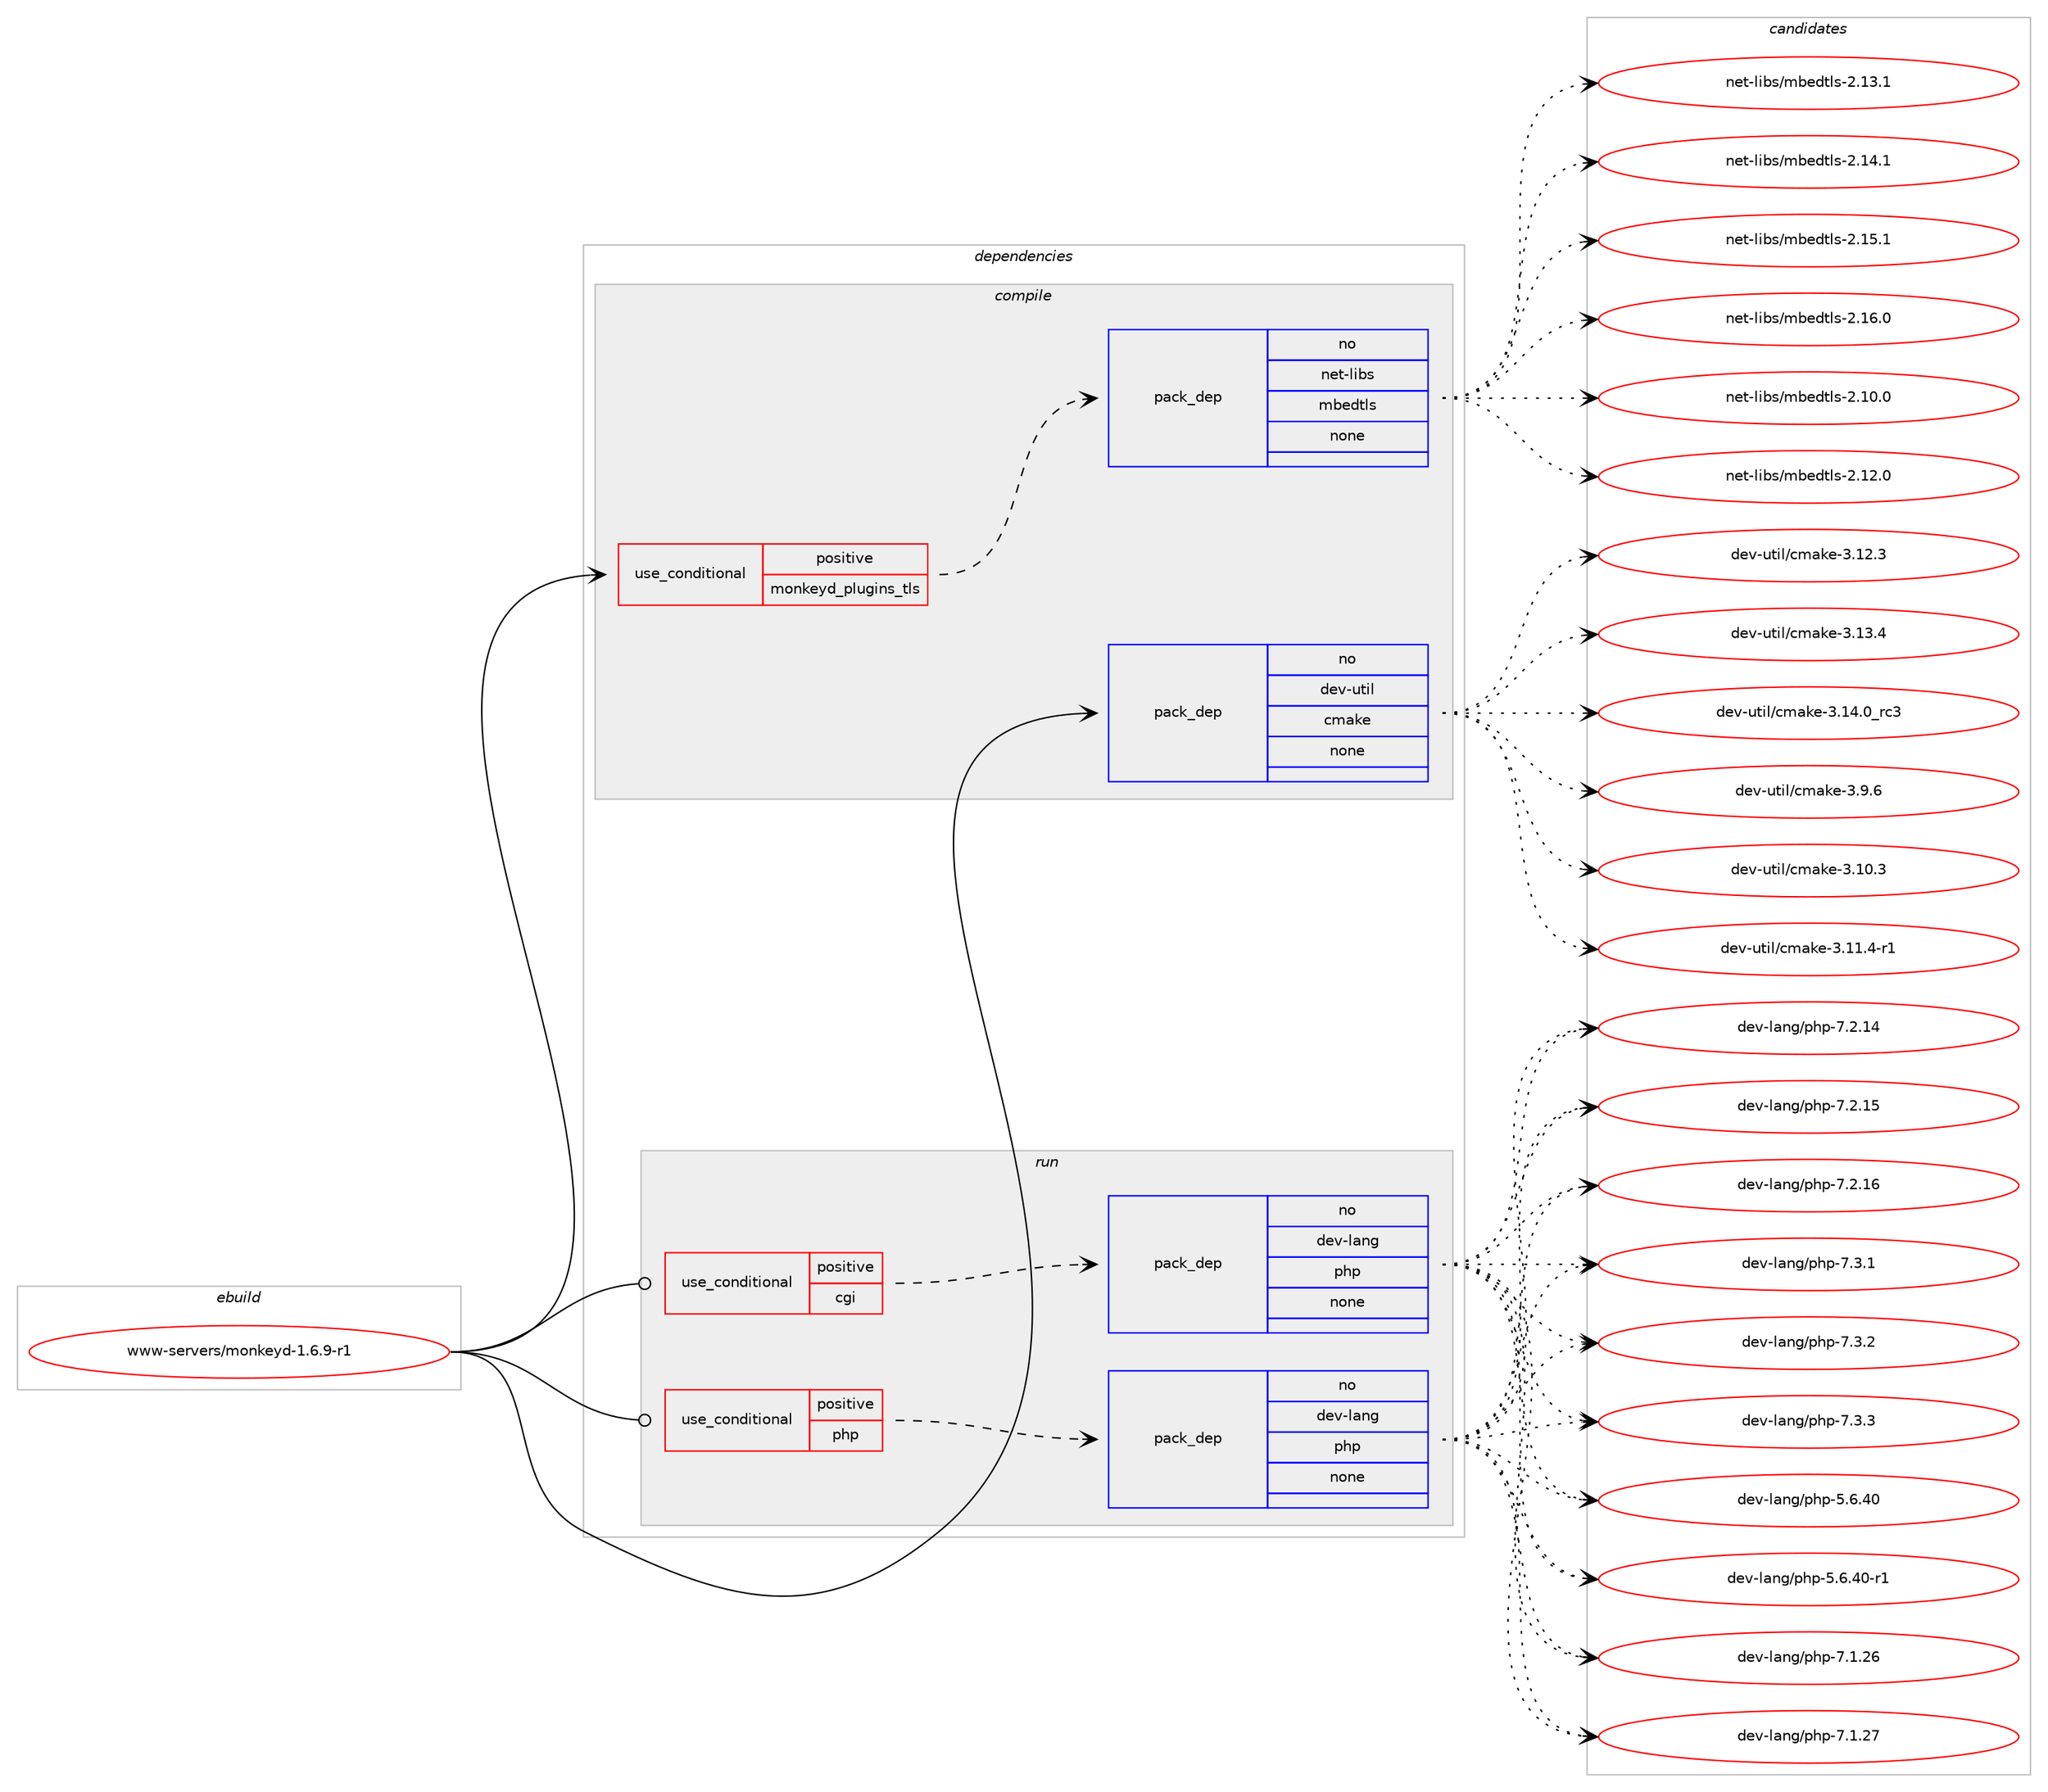 digraph prolog {

# *************
# Graph options
# *************

newrank=true;
concentrate=true;
compound=true;
graph [rankdir=LR,fontname=Helvetica,fontsize=10,ranksep=1.5];#, ranksep=2.5, nodesep=0.2];
edge  [arrowhead=vee];
node  [fontname=Helvetica,fontsize=10];

# **********
# The ebuild
# **********

subgraph cluster_leftcol {
color=gray;
rank=same;
label=<<i>ebuild</i>>;
id [label="www-servers/monkeyd-1.6.9-r1", color=red, width=4, href="../www-servers/monkeyd-1.6.9-r1.svg"];
}

# ****************
# The dependencies
# ****************

subgraph cluster_midcol {
color=gray;
label=<<i>dependencies</i>>;
subgraph cluster_compile {
fillcolor="#eeeeee";
style=filled;
label=<<i>compile</i>>;
subgraph cond464604 {
dependency1751473 [label=<<TABLE BORDER="0" CELLBORDER="1" CELLSPACING="0" CELLPADDING="4"><TR><TD ROWSPAN="3" CELLPADDING="10">use_conditional</TD></TR><TR><TD>positive</TD></TR><TR><TD>monkeyd_plugins_tls</TD></TR></TABLE>>, shape=none, color=red];
subgraph pack1257575 {
dependency1751474 [label=<<TABLE BORDER="0" CELLBORDER="1" CELLSPACING="0" CELLPADDING="4" WIDTH="220"><TR><TD ROWSPAN="6" CELLPADDING="30">pack_dep</TD></TR><TR><TD WIDTH="110">no</TD></TR><TR><TD>net-libs</TD></TR><TR><TD>mbedtls</TD></TR><TR><TD>none</TD></TR><TR><TD></TD></TR></TABLE>>, shape=none, color=blue];
}
dependency1751473:e -> dependency1751474:w [weight=20,style="dashed",arrowhead="vee"];
}
id:e -> dependency1751473:w [weight=20,style="solid",arrowhead="vee"];
subgraph pack1257576 {
dependency1751475 [label=<<TABLE BORDER="0" CELLBORDER="1" CELLSPACING="0" CELLPADDING="4" WIDTH="220"><TR><TD ROWSPAN="6" CELLPADDING="30">pack_dep</TD></TR><TR><TD WIDTH="110">no</TD></TR><TR><TD>dev-util</TD></TR><TR><TD>cmake</TD></TR><TR><TD>none</TD></TR><TR><TD></TD></TR></TABLE>>, shape=none, color=blue];
}
id:e -> dependency1751475:w [weight=20,style="solid",arrowhead="vee"];
}
subgraph cluster_compileandrun {
fillcolor="#eeeeee";
style=filled;
label=<<i>compile and run</i>>;
}
subgraph cluster_run {
fillcolor="#eeeeee";
style=filled;
label=<<i>run</i>>;
subgraph cond464605 {
dependency1751476 [label=<<TABLE BORDER="0" CELLBORDER="1" CELLSPACING="0" CELLPADDING="4"><TR><TD ROWSPAN="3" CELLPADDING="10">use_conditional</TD></TR><TR><TD>positive</TD></TR><TR><TD>cgi</TD></TR></TABLE>>, shape=none, color=red];
subgraph pack1257577 {
dependency1751477 [label=<<TABLE BORDER="0" CELLBORDER="1" CELLSPACING="0" CELLPADDING="4" WIDTH="220"><TR><TD ROWSPAN="6" CELLPADDING="30">pack_dep</TD></TR><TR><TD WIDTH="110">no</TD></TR><TR><TD>dev-lang</TD></TR><TR><TD>php</TD></TR><TR><TD>none</TD></TR><TR><TD></TD></TR></TABLE>>, shape=none, color=blue];
}
dependency1751476:e -> dependency1751477:w [weight=20,style="dashed",arrowhead="vee"];
}
id:e -> dependency1751476:w [weight=20,style="solid",arrowhead="odot"];
subgraph cond464606 {
dependency1751478 [label=<<TABLE BORDER="0" CELLBORDER="1" CELLSPACING="0" CELLPADDING="4"><TR><TD ROWSPAN="3" CELLPADDING="10">use_conditional</TD></TR><TR><TD>positive</TD></TR><TR><TD>php</TD></TR></TABLE>>, shape=none, color=red];
subgraph pack1257578 {
dependency1751479 [label=<<TABLE BORDER="0" CELLBORDER="1" CELLSPACING="0" CELLPADDING="4" WIDTH="220"><TR><TD ROWSPAN="6" CELLPADDING="30">pack_dep</TD></TR><TR><TD WIDTH="110">no</TD></TR><TR><TD>dev-lang</TD></TR><TR><TD>php</TD></TR><TR><TD>none</TD></TR><TR><TD></TD></TR></TABLE>>, shape=none, color=blue];
}
dependency1751478:e -> dependency1751479:w [weight=20,style="dashed",arrowhead="vee"];
}
id:e -> dependency1751478:w [weight=20,style="solid",arrowhead="odot"];
}
}

# **************
# The candidates
# **************

subgraph cluster_choices {
rank=same;
color=gray;
label=<<i>candidates</i>>;

subgraph choice1257575 {
color=black;
nodesep=1;
choice1101011164510810598115471099810110011610811545504649484648 [label="net-libs/mbedtls-2.10.0", color=red, width=4,href="../net-libs/mbedtls-2.10.0.svg"];
choice1101011164510810598115471099810110011610811545504649504648 [label="net-libs/mbedtls-2.12.0", color=red, width=4,href="../net-libs/mbedtls-2.12.0.svg"];
choice1101011164510810598115471099810110011610811545504649514649 [label="net-libs/mbedtls-2.13.1", color=red, width=4,href="../net-libs/mbedtls-2.13.1.svg"];
choice1101011164510810598115471099810110011610811545504649524649 [label="net-libs/mbedtls-2.14.1", color=red, width=4,href="../net-libs/mbedtls-2.14.1.svg"];
choice1101011164510810598115471099810110011610811545504649534649 [label="net-libs/mbedtls-2.15.1", color=red, width=4,href="../net-libs/mbedtls-2.15.1.svg"];
choice1101011164510810598115471099810110011610811545504649544648 [label="net-libs/mbedtls-2.16.0", color=red, width=4,href="../net-libs/mbedtls-2.16.0.svg"];
dependency1751474:e -> choice1101011164510810598115471099810110011610811545504649484648:w [style=dotted,weight="100"];
dependency1751474:e -> choice1101011164510810598115471099810110011610811545504649504648:w [style=dotted,weight="100"];
dependency1751474:e -> choice1101011164510810598115471099810110011610811545504649514649:w [style=dotted,weight="100"];
dependency1751474:e -> choice1101011164510810598115471099810110011610811545504649524649:w [style=dotted,weight="100"];
dependency1751474:e -> choice1101011164510810598115471099810110011610811545504649534649:w [style=dotted,weight="100"];
dependency1751474:e -> choice1101011164510810598115471099810110011610811545504649544648:w [style=dotted,weight="100"];
}
subgraph choice1257576 {
color=black;
nodesep=1;
choice1001011184511711610510847991099710710145514649484651 [label="dev-util/cmake-3.10.3", color=red, width=4,href="../dev-util/cmake-3.10.3.svg"];
choice10010111845117116105108479910997107101455146494946524511449 [label="dev-util/cmake-3.11.4-r1", color=red, width=4,href="../dev-util/cmake-3.11.4-r1.svg"];
choice1001011184511711610510847991099710710145514649504651 [label="dev-util/cmake-3.12.3", color=red, width=4,href="../dev-util/cmake-3.12.3.svg"];
choice1001011184511711610510847991099710710145514649514652 [label="dev-util/cmake-3.13.4", color=red, width=4,href="../dev-util/cmake-3.13.4.svg"];
choice1001011184511711610510847991099710710145514649524648951149951 [label="dev-util/cmake-3.14.0_rc3", color=red, width=4,href="../dev-util/cmake-3.14.0_rc3.svg"];
choice10010111845117116105108479910997107101455146574654 [label="dev-util/cmake-3.9.6", color=red, width=4,href="../dev-util/cmake-3.9.6.svg"];
dependency1751475:e -> choice1001011184511711610510847991099710710145514649484651:w [style=dotted,weight="100"];
dependency1751475:e -> choice10010111845117116105108479910997107101455146494946524511449:w [style=dotted,weight="100"];
dependency1751475:e -> choice1001011184511711610510847991099710710145514649504651:w [style=dotted,weight="100"];
dependency1751475:e -> choice1001011184511711610510847991099710710145514649514652:w [style=dotted,weight="100"];
dependency1751475:e -> choice1001011184511711610510847991099710710145514649524648951149951:w [style=dotted,weight="100"];
dependency1751475:e -> choice10010111845117116105108479910997107101455146574654:w [style=dotted,weight="100"];
}
subgraph choice1257577 {
color=black;
nodesep=1;
choice10010111845108971101034711210411245534654465248 [label="dev-lang/php-5.6.40", color=red, width=4,href="../dev-lang/php-5.6.40.svg"];
choice100101118451089711010347112104112455346544652484511449 [label="dev-lang/php-5.6.40-r1", color=red, width=4,href="../dev-lang/php-5.6.40-r1.svg"];
choice10010111845108971101034711210411245554649465054 [label="dev-lang/php-7.1.26", color=red, width=4,href="../dev-lang/php-7.1.26.svg"];
choice10010111845108971101034711210411245554649465055 [label="dev-lang/php-7.1.27", color=red, width=4,href="../dev-lang/php-7.1.27.svg"];
choice10010111845108971101034711210411245554650464952 [label="dev-lang/php-7.2.14", color=red, width=4,href="../dev-lang/php-7.2.14.svg"];
choice10010111845108971101034711210411245554650464953 [label="dev-lang/php-7.2.15", color=red, width=4,href="../dev-lang/php-7.2.15.svg"];
choice10010111845108971101034711210411245554650464954 [label="dev-lang/php-7.2.16", color=red, width=4,href="../dev-lang/php-7.2.16.svg"];
choice100101118451089711010347112104112455546514649 [label="dev-lang/php-7.3.1", color=red, width=4,href="../dev-lang/php-7.3.1.svg"];
choice100101118451089711010347112104112455546514650 [label="dev-lang/php-7.3.2", color=red, width=4,href="../dev-lang/php-7.3.2.svg"];
choice100101118451089711010347112104112455546514651 [label="dev-lang/php-7.3.3", color=red, width=4,href="../dev-lang/php-7.3.3.svg"];
dependency1751477:e -> choice10010111845108971101034711210411245534654465248:w [style=dotted,weight="100"];
dependency1751477:e -> choice100101118451089711010347112104112455346544652484511449:w [style=dotted,weight="100"];
dependency1751477:e -> choice10010111845108971101034711210411245554649465054:w [style=dotted,weight="100"];
dependency1751477:e -> choice10010111845108971101034711210411245554649465055:w [style=dotted,weight="100"];
dependency1751477:e -> choice10010111845108971101034711210411245554650464952:w [style=dotted,weight="100"];
dependency1751477:e -> choice10010111845108971101034711210411245554650464953:w [style=dotted,weight="100"];
dependency1751477:e -> choice10010111845108971101034711210411245554650464954:w [style=dotted,weight="100"];
dependency1751477:e -> choice100101118451089711010347112104112455546514649:w [style=dotted,weight="100"];
dependency1751477:e -> choice100101118451089711010347112104112455546514650:w [style=dotted,weight="100"];
dependency1751477:e -> choice100101118451089711010347112104112455546514651:w [style=dotted,weight="100"];
}
subgraph choice1257578 {
color=black;
nodesep=1;
choice10010111845108971101034711210411245534654465248 [label="dev-lang/php-5.6.40", color=red, width=4,href="../dev-lang/php-5.6.40.svg"];
choice100101118451089711010347112104112455346544652484511449 [label="dev-lang/php-5.6.40-r1", color=red, width=4,href="../dev-lang/php-5.6.40-r1.svg"];
choice10010111845108971101034711210411245554649465054 [label="dev-lang/php-7.1.26", color=red, width=4,href="../dev-lang/php-7.1.26.svg"];
choice10010111845108971101034711210411245554649465055 [label="dev-lang/php-7.1.27", color=red, width=4,href="../dev-lang/php-7.1.27.svg"];
choice10010111845108971101034711210411245554650464952 [label="dev-lang/php-7.2.14", color=red, width=4,href="../dev-lang/php-7.2.14.svg"];
choice10010111845108971101034711210411245554650464953 [label="dev-lang/php-7.2.15", color=red, width=4,href="../dev-lang/php-7.2.15.svg"];
choice10010111845108971101034711210411245554650464954 [label="dev-lang/php-7.2.16", color=red, width=4,href="../dev-lang/php-7.2.16.svg"];
choice100101118451089711010347112104112455546514649 [label="dev-lang/php-7.3.1", color=red, width=4,href="../dev-lang/php-7.3.1.svg"];
choice100101118451089711010347112104112455546514650 [label="dev-lang/php-7.3.2", color=red, width=4,href="../dev-lang/php-7.3.2.svg"];
choice100101118451089711010347112104112455546514651 [label="dev-lang/php-7.3.3", color=red, width=4,href="../dev-lang/php-7.3.3.svg"];
dependency1751479:e -> choice10010111845108971101034711210411245534654465248:w [style=dotted,weight="100"];
dependency1751479:e -> choice100101118451089711010347112104112455346544652484511449:w [style=dotted,weight="100"];
dependency1751479:e -> choice10010111845108971101034711210411245554649465054:w [style=dotted,weight="100"];
dependency1751479:e -> choice10010111845108971101034711210411245554649465055:w [style=dotted,weight="100"];
dependency1751479:e -> choice10010111845108971101034711210411245554650464952:w [style=dotted,weight="100"];
dependency1751479:e -> choice10010111845108971101034711210411245554650464953:w [style=dotted,weight="100"];
dependency1751479:e -> choice10010111845108971101034711210411245554650464954:w [style=dotted,weight="100"];
dependency1751479:e -> choice100101118451089711010347112104112455546514649:w [style=dotted,weight="100"];
dependency1751479:e -> choice100101118451089711010347112104112455546514650:w [style=dotted,weight="100"];
dependency1751479:e -> choice100101118451089711010347112104112455546514651:w [style=dotted,weight="100"];
}
}

}
